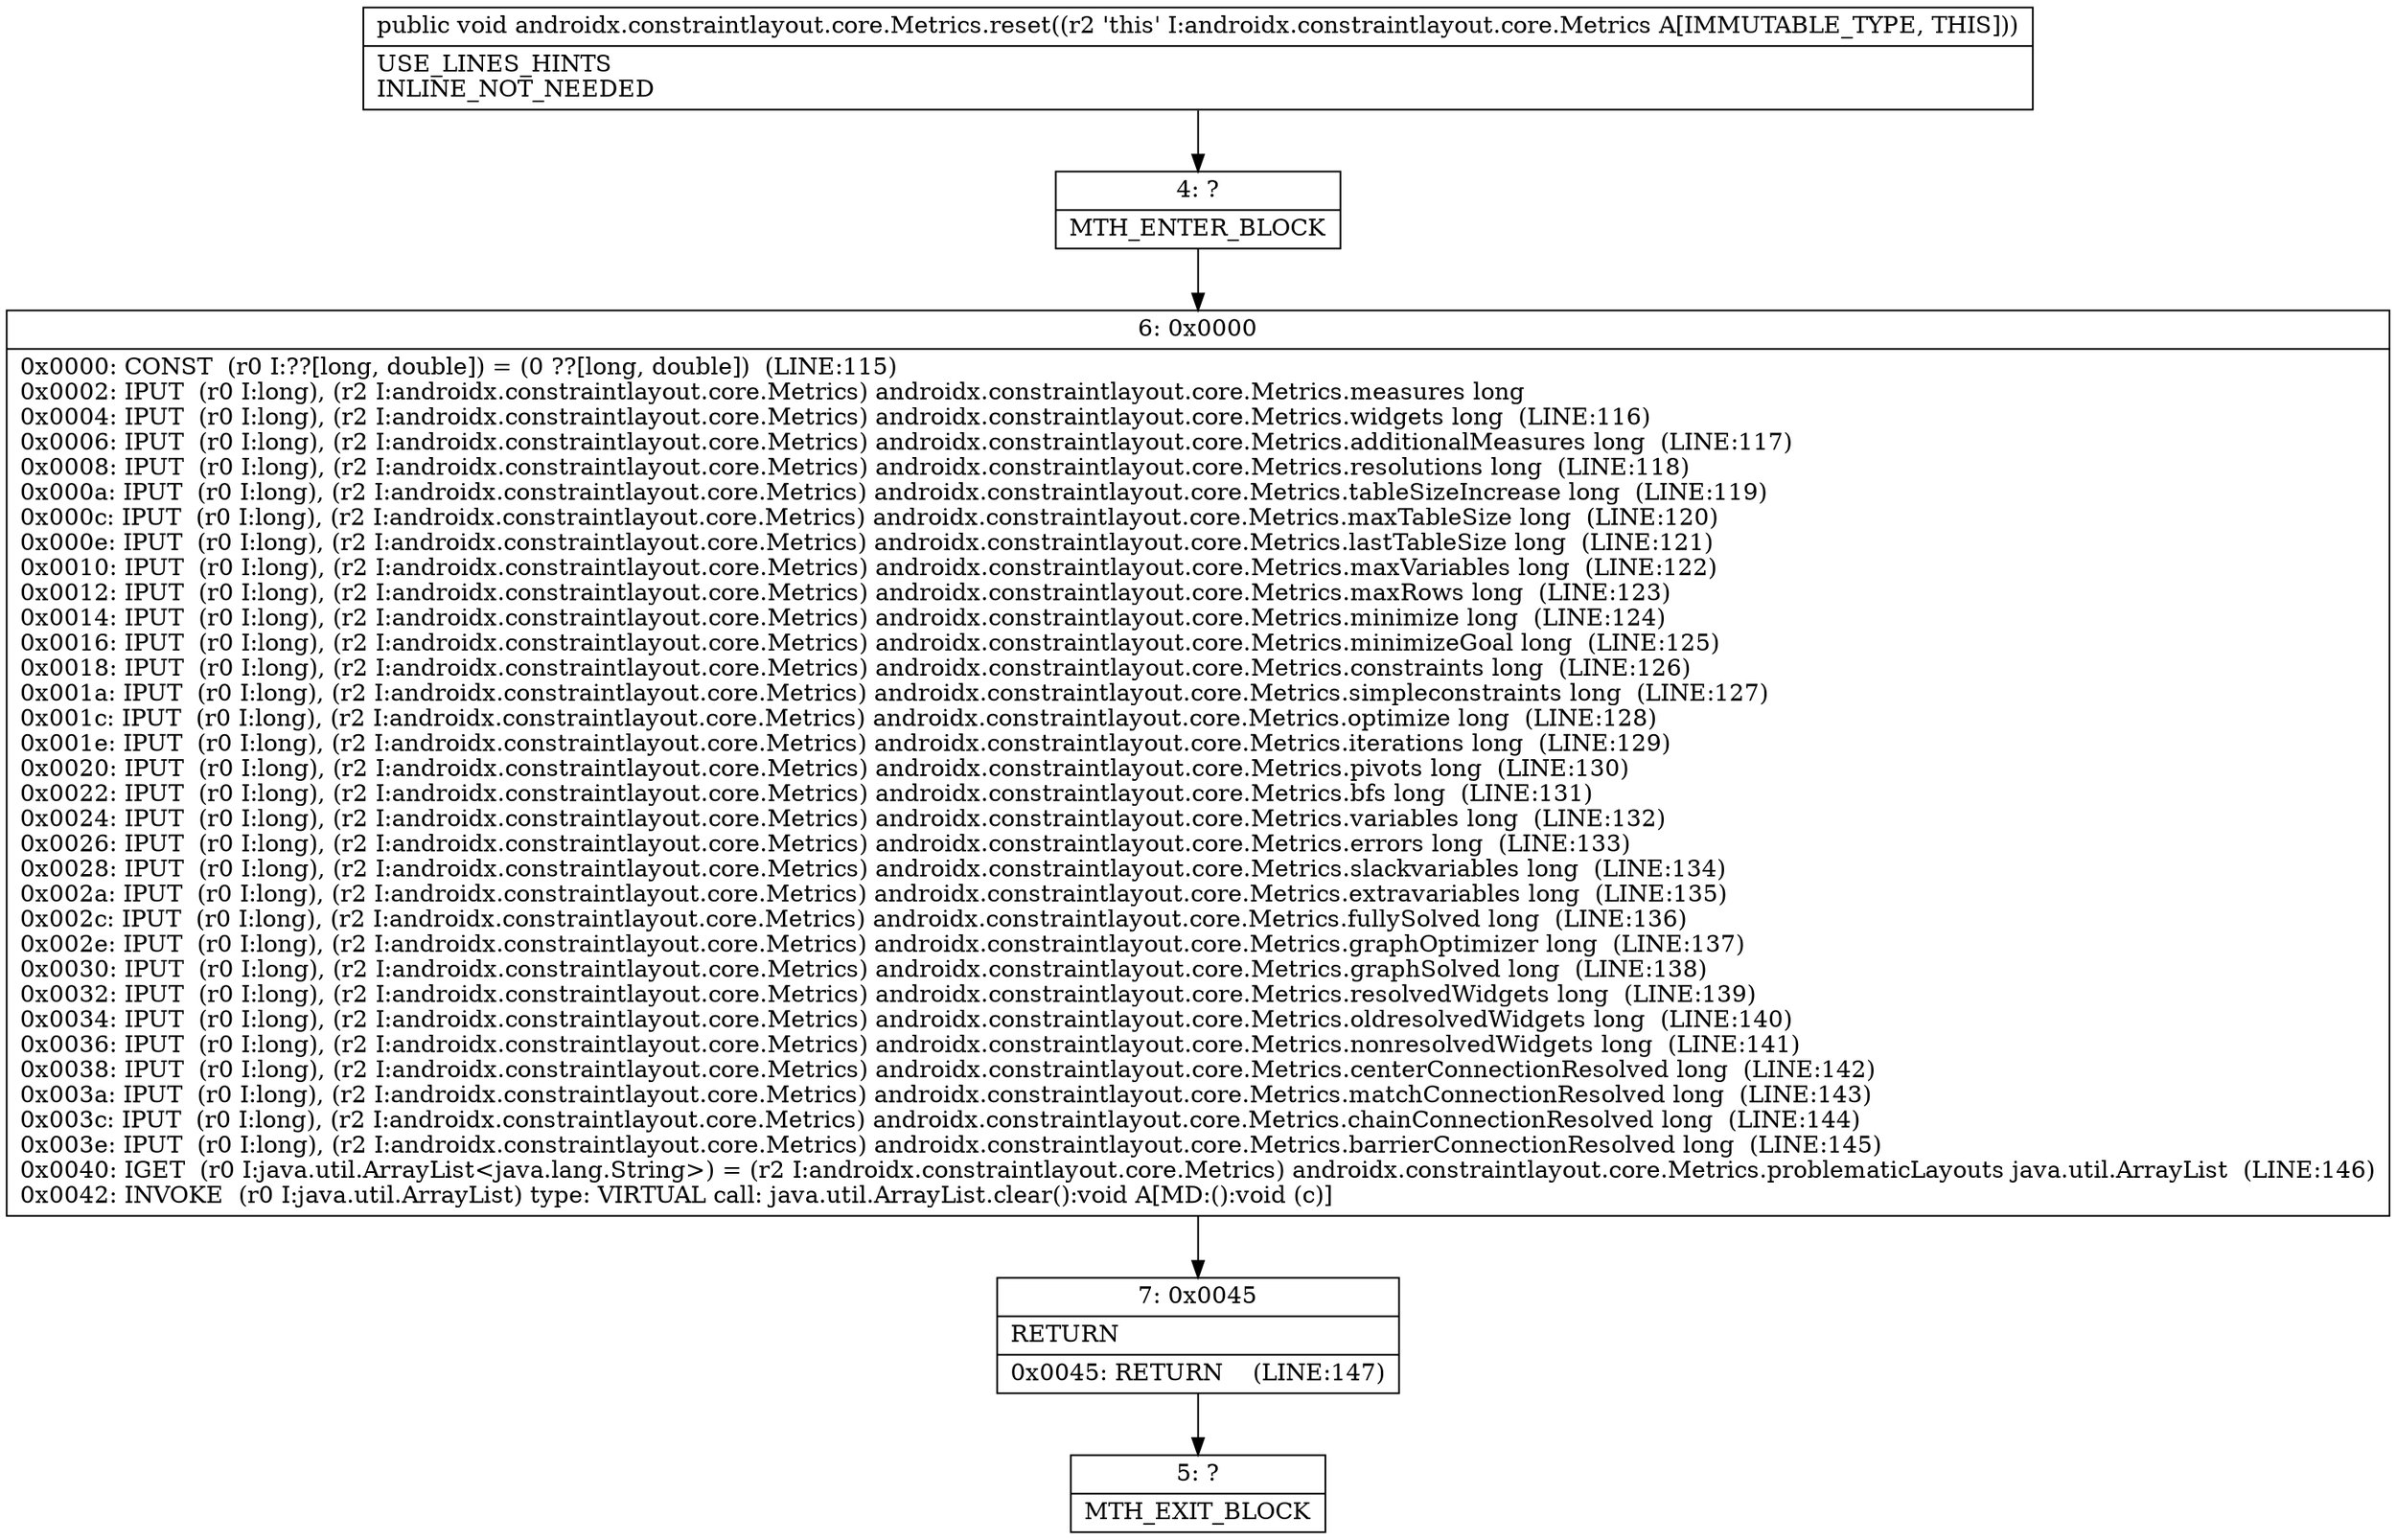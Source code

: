 digraph "CFG forandroidx.constraintlayout.core.Metrics.reset()V" {
Node_4 [shape=record,label="{4\:\ ?|MTH_ENTER_BLOCK\l}"];
Node_6 [shape=record,label="{6\:\ 0x0000|0x0000: CONST  (r0 I:??[long, double]) = (0 ??[long, double])  (LINE:115)\l0x0002: IPUT  (r0 I:long), (r2 I:androidx.constraintlayout.core.Metrics) androidx.constraintlayout.core.Metrics.measures long \l0x0004: IPUT  (r0 I:long), (r2 I:androidx.constraintlayout.core.Metrics) androidx.constraintlayout.core.Metrics.widgets long  (LINE:116)\l0x0006: IPUT  (r0 I:long), (r2 I:androidx.constraintlayout.core.Metrics) androidx.constraintlayout.core.Metrics.additionalMeasures long  (LINE:117)\l0x0008: IPUT  (r0 I:long), (r2 I:androidx.constraintlayout.core.Metrics) androidx.constraintlayout.core.Metrics.resolutions long  (LINE:118)\l0x000a: IPUT  (r0 I:long), (r2 I:androidx.constraintlayout.core.Metrics) androidx.constraintlayout.core.Metrics.tableSizeIncrease long  (LINE:119)\l0x000c: IPUT  (r0 I:long), (r2 I:androidx.constraintlayout.core.Metrics) androidx.constraintlayout.core.Metrics.maxTableSize long  (LINE:120)\l0x000e: IPUT  (r0 I:long), (r2 I:androidx.constraintlayout.core.Metrics) androidx.constraintlayout.core.Metrics.lastTableSize long  (LINE:121)\l0x0010: IPUT  (r0 I:long), (r2 I:androidx.constraintlayout.core.Metrics) androidx.constraintlayout.core.Metrics.maxVariables long  (LINE:122)\l0x0012: IPUT  (r0 I:long), (r2 I:androidx.constraintlayout.core.Metrics) androidx.constraintlayout.core.Metrics.maxRows long  (LINE:123)\l0x0014: IPUT  (r0 I:long), (r2 I:androidx.constraintlayout.core.Metrics) androidx.constraintlayout.core.Metrics.minimize long  (LINE:124)\l0x0016: IPUT  (r0 I:long), (r2 I:androidx.constraintlayout.core.Metrics) androidx.constraintlayout.core.Metrics.minimizeGoal long  (LINE:125)\l0x0018: IPUT  (r0 I:long), (r2 I:androidx.constraintlayout.core.Metrics) androidx.constraintlayout.core.Metrics.constraints long  (LINE:126)\l0x001a: IPUT  (r0 I:long), (r2 I:androidx.constraintlayout.core.Metrics) androidx.constraintlayout.core.Metrics.simpleconstraints long  (LINE:127)\l0x001c: IPUT  (r0 I:long), (r2 I:androidx.constraintlayout.core.Metrics) androidx.constraintlayout.core.Metrics.optimize long  (LINE:128)\l0x001e: IPUT  (r0 I:long), (r2 I:androidx.constraintlayout.core.Metrics) androidx.constraintlayout.core.Metrics.iterations long  (LINE:129)\l0x0020: IPUT  (r0 I:long), (r2 I:androidx.constraintlayout.core.Metrics) androidx.constraintlayout.core.Metrics.pivots long  (LINE:130)\l0x0022: IPUT  (r0 I:long), (r2 I:androidx.constraintlayout.core.Metrics) androidx.constraintlayout.core.Metrics.bfs long  (LINE:131)\l0x0024: IPUT  (r0 I:long), (r2 I:androidx.constraintlayout.core.Metrics) androidx.constraintlayout.core.Metrics.variables long  (LINE:132)\l0x0026: IPUT  (r0 I:long), (r2 I:androidx.constraintlayout.core.Metrics) androidx.constraintlayout.core.Metrics.errors long  (LINE:133)\l0x0028: IPUT  (r0 I:long), (r2 I:androidx.constraintlayout.core.Metrics) androidx.constraintlayout.core.Metrics.slackvariables long  (LINE:134)\l0x002a: IPUT  (r0 I:long), (r2 I:androidx.constraintlayout.core.Metrics) androidx.constraintlayout.core.Metrics.extravariables long  (LINE:135)\l0x002c: IPUT  (r0 I:long), (r2 I:androidx.constraintlayout.core.Metrics) androidx.constraintlayout.core.Metrics.fullySolved long  (LINE:136)\l0x002e: IPUT  (r0 I:long), (r2 I:androidx.constraintlayout.core.Metrics) androidx.constraintlayout.core.Metrics.graphOptimizer long  (LINE:137)\l0x0030: IPUT  (r0 I:long), (r2 I:androidx.constraintlayout.core.Metrics) androidx.constraintlayout.core.Metrics.graphSolved long  (LINE:138)\l0x0032: IPUT  (r0 I:long), (r2 I:androidx.constraintlayout.core.Metrics) androidx.constraintlayout.core.Metrics.resolvedWidgets long  (LINE:139)\l0x0034: IPUT  (r0 I:long), (r2 I:androidx.constraintlayout.core.Metrics) androidx.constraintlayout.core.Metrics.oldresolvedWidgets long  (LINE:140)\l0x0036: IPUT  (r0 I:long), (r2 I:androidx.constraintlayout.core.Metrics) androidx.constraintlayout.core.Metrics.nonresolvedWidgets long  (LINE:141)\l0x0038: IPUT  (r0 I:long), (r2 I:androidx.constraintlayout.core.Metrics) androidx.constraintlayout.core.Metrics.centerConnectionResolved long  (LINE:142)\l0x003a: IPUT  (r0 I:long), (r2 I:androidx.constraintlayout.core.Metrics) androidx.constraintlayout.core.Metrics.matchConnectionResolved long  (LINE:143)\l0x003c: IPUT  (r0 I:long), (r2 I:androidx.constraintlayout.core.Metrics) androidx.constraintlayout.core.Metrics.chainConnectionResolved long  (LINE:144)\l0x003e: IPUT  (r0 I:long), (r2 I:androidx.constraintlayout.core.Metrics) androidx.constraintlayout.core.Metrics.barrierConnectionResolved long  (LINE:145)\l0x0040: IGET  (r0 I:java.util.ArrayList\<java.lang.String\>) = (r2 I:androidx.constraintlayout.core.Metrics) androidx.constraintlayout.core.Metrics.problematicLayouts java.util.ArrayList  (LINE:146)\l0x0042: INVOKE  (r0 I:java.util.ArrayList) type: VIRTUAL call: java.util.ArrayList.clear():void A[MD:():void (c)]\l}"];
Node_7 [shape=record,label="{7\:\ 0x0045|RETURN\l|0x0045: RETURN    (LINE:147)\l}"];
Node_5 [shape=record,label="{5\:\ ?|MTH_EXIT_BLOCK\l}"];
MethodNode[shape=record,label="{public void androidx.constraintlayout.core.Metrics.reset((r2 'this' I:androidx.constraintlayout.core.Metrics A[IMMUTABLE_TYPE, THIS]))  | USE_LINES_HINTS\lINLINE_NOT_NEEDED\l}"];
MethodNode -> Node_4;Node_4 -> Node_6;
Node_6 -> Node_7;
Node_7 -> Node_5;
}

